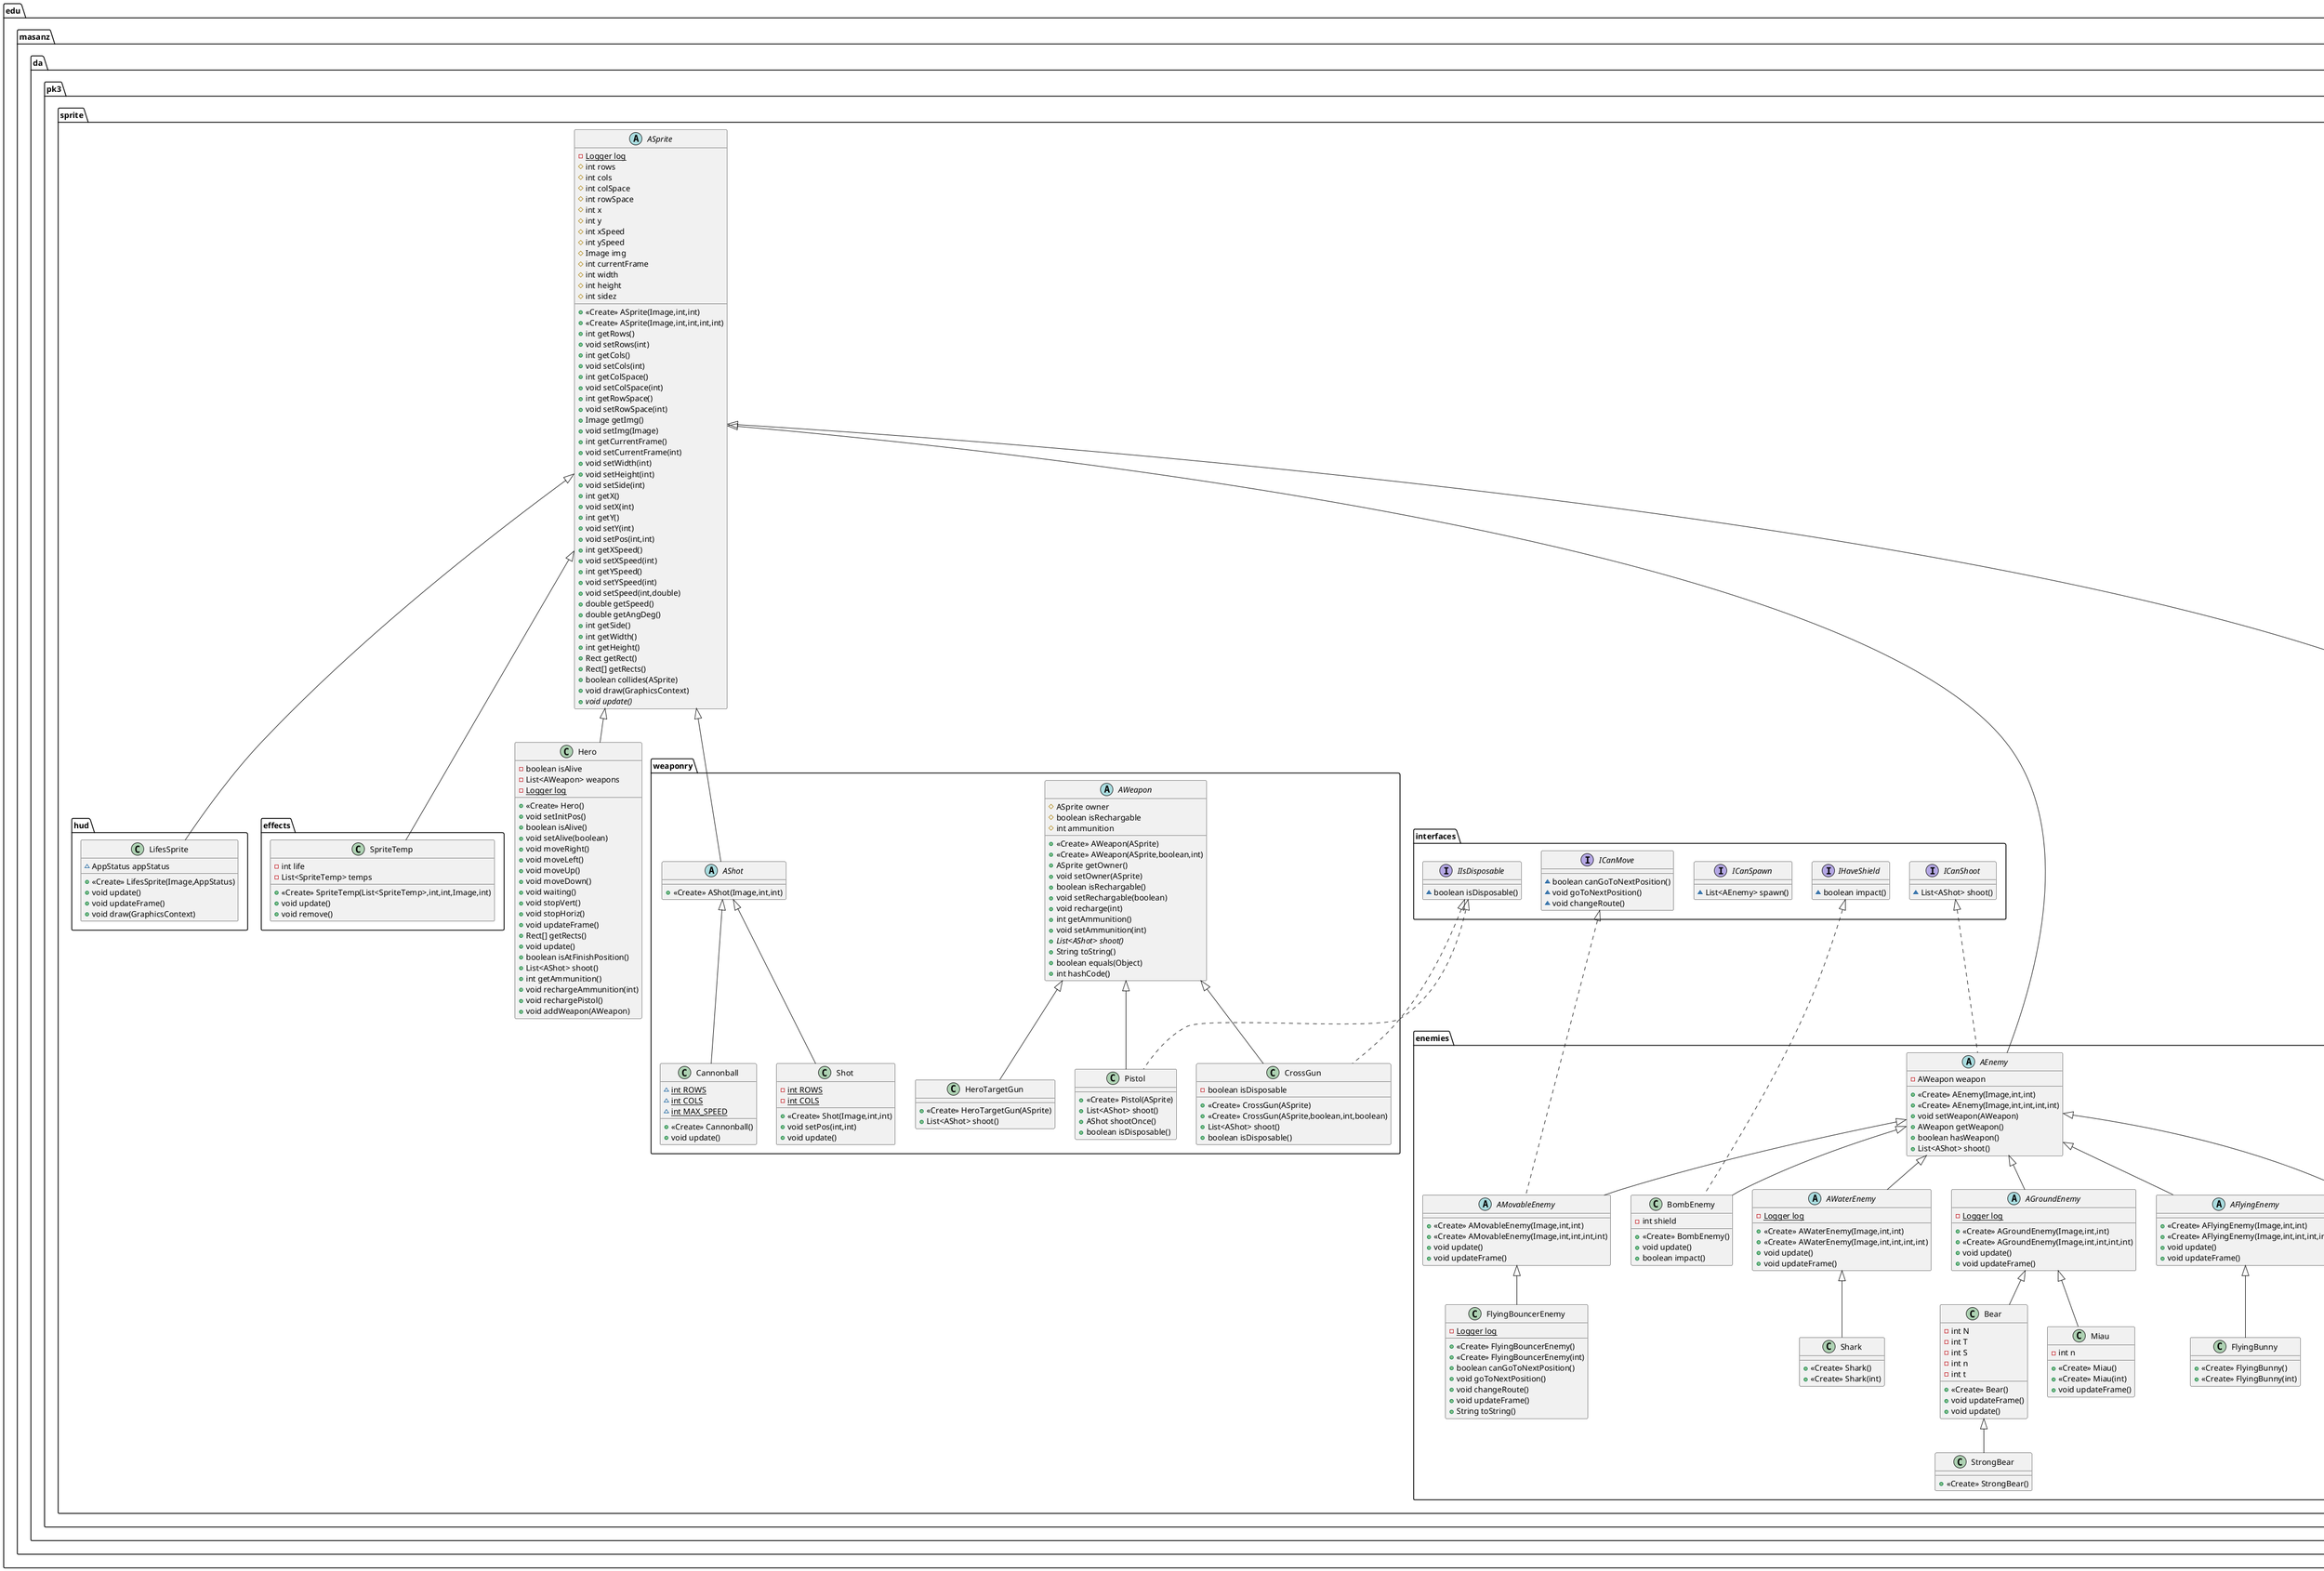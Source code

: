 @startuml

abstract class edu.masanz.da.pk3.sprite.ASprite {
- {static} Logger log
# int rows
# int cols
# int colSpace
# int rowSpace
# int x
# int y
# int xSpeed
# int ySpeed
# Image img
# int currentFrame
# int width
# int height
# int sidez
+ <<Create>> ASprite(Image,int,int)
+ <<Create>> ASprite(Image,int,int,int,int)
+ int getRows()
+ void setRows(int)
+ int getCols()
+ void setCols(int)
+ int getColSpace()
+ void setColSpace(int)
+ int getRowSpace()
+ void setRowSpace(int)
+ Image getImg()
+ void setImg(Image)
+ int getCurrentFrame()
+ void setCurrentFrame(int)
+ void setWidth(int)
+ void setHeight(int)
+ void setSide(int)
+ int getX()
+ void setX(int)
+ int getY()
+ void setY(int)
+ void setPos(int,int)
+ int getXSpeed()
+ void setXSpeed(int)
+ int getYSpeed()
+ void setYSpeed(int)
+ void setSpeed(int,double)
+ double getSpeed()
+ double getAngDeg()
+ int getSide()
+ int getWidth()
+ int getHeight()
+ Rect getRect()
+ Rect[] getRects()
+ boolean collides(ASprite)
+ void draw(GraphicsContext)
+ {abstract}void update()
}

abstract class edu.masanz.da.pk3.sprite.enemies.AEnemy {
- AWeapon weapon
+ <<Create>> AEnemy(Image,int,int)
+ <<Create>> AEnemy(Image,int,int,int,int)
+ void setWeapon(AWeapon)
+ AWeapon getWeapon()
+ boolean hasWeapon()
+ List<AShot> shoot()
}

class edu.masanz.da.pk3.sprite.items.LifeItem {
+ <<Create>> LifeItem()
+ void useItem()
+ void update()
}

class edu.masanz.da.pk3.sprite.weaponry.Shot {
- {static} int ROWS
- {static} int COLS
+ <<Create>> Shot(Image,int,int)
+ void setPos(int,int)
+ void update()
}


abstract class edu.masanz.da.pk3.sprite.items.AItem {
+ <<Create>> AItem(Image,int,int)
+ <<Create>> AItem(Image,int,int,int,int)
+ {abstract}void useItem()
}

class edu.masanz.da.pk3.sprite.enemies.StrongBear {
+ <<Create>> StrongBear()
}

class edu.masanz.da.pk3.sprite.enemies.FlyingBunny {
+ <<Create>> FlyingBunny()
+ <<Create>> FlyingBunny(int)
}

class edu.masanz.da.pk3.sprite.enemies.BombEnemy {
- int shield
+ <<Create>> BombEnemy()
+ void update()
+ boolean impact()
}


class edu.masanz.da.pk3.sprite.weaponry.CrossGun {
- boolean isDisposable
+ <<Create>> CrossGun(ASprite)
+ <<Create>> CrossGun(ASprite,boolean,int,boolean)
+ List<AShot> shoot()
+ boolean isDisposable()
}


abstract class edu.masanz.da.pk3.sprite.enemies.AFlyingEnemy {
+ <<Create>> AFlyingEnemy(Image,int,int)
+ <<Create>> AFlyingEnemy(Image,int,int,int,int)
+ void update()
+ void updateFrame()
}

abstract class edu.masanz.da.pk3.sprite.weaponry.AWeapon {
# ASprite owner
# boolean isRechargable
# int ammunition
+ <<Create>> AWeapon(ASprite)
+ <<Create>> AWeapon(ASprite,boolean,int)
+ ASprite getOwner()
+ void setOwner(ASprite)
+ boolean isRechargable()
+ void setRechargable(boolean)
+ void recharge(int)
+ int getAmmunition()
+ void setAmmunition(int)
+ {abstract}List<AShot> shoot()
+ String toString()
+ boolean equals(Object)
+ int hashCode()
}


class edu.masanz.da.pk3.sprite.weaponry.Cannonball {
~ {static} int ROWS
~ {static} int COLS
~ {static} int MAX_SPEED
+ <<Create>> Cannonball()
+ void update()
}

class edu.masanz.da.pk3.sprite.weaponry.Pistol {
+ <<Create>> Pistol(ASprite)
+ List<AShot> shoot()
+ AShot shootOnce()
+ boolean isDisposable()
}

class edu.masanz.da.pk3.sprite.items.CrossGunItem {
+ <<Create>> CrossGunItem()
+ void useItem()
+ void update()
}

class edu.masanz.da.pk3.sprite.enemies.Tower {
+ <<Create>> Tower()
+ void update()
+ void updateFrame()
}

class edu.masanz.da.pk3.sprite.Hero {
- boolean isAlive
- List<AWeapon> weapons
- {static} Logger log
+ <<Create>> Hero()
+ void setInitPos()
+ boolean isAlive()
+ void setAlive(boolean)
+ void moveRight()
+ void moveLeft()
+ void moveUp()
+ void moveDown()
+ void waiting()
+ void stopVert()
+ void stopHoriz()
+ void updateFrame()
+ Rect[] getRects()
+ void update()
+ boolean isAtFinishPosition()
+ List<AShot> shoot()
+ int getAmmunition()
+ void rechargeAmmunition(int)
+ void rechargePistol()
+ void addWeapon(AWeapon)
}

class edu.masanz.da.pk3.sprite.weaponry.HeroTargetGun {
+ <<Create>> HeroTargetGun(ASprite)
+ List<AShot> shoot()
}

abstract class edu.masanz.da.pk3.sprite.enemies.AWaterEnemy {
- {static} Logger log
+ <<Create>> AWaterEnemy(Image,int,int)
+ <<Create>> AWaterEnemy(Image,int,int,int,int)
+ void update()
+ void updateFrame()
}

abstract class edu.masanz.da.pk3.sprite.enemies.AMovableEnemy {
+ <<Create>> AMovableEnemy(Image,int,int)
+ <<Create>> AMovableEnemy(Image,int,int,int,int)
+ void update()
+ void updateFrame()
}

class edu.masanz.da.pk3.sprite.enemies.FlyingBouncerEnemy {
- {static} Logger log
+ <<Create>> FlyingBouncerEnemy()
+ <<Create>> FlyingBouncerEnemy(int)
+ boolean canGoToNextPosition()
+ void goToNextPosition()
+ void changeRoute()
+ void updateFrame()
+ String toString()
}


class edu.masanz.da.pk3.sprite.items.AmmunitionItem {
- int ammunition
+ <<Create>> AmmunitionItem(int)
+ void useItem()
+ void update()
}


abstract class edu.masanz.da.pk3.sprite.enemies.AGroundEnemy {
- {static} Logger log
+ <<Create>> AGroundEnemy(Image,int,int)
+ <<Create>> AGroundEnemy(Image,int,int,int,int)
+ void update()
+ void updateFrame()
}


class edu.masanz.da.pk3.sprite.hud.LifesSprite {
~ AppStatus appStatus
+ <<Create>> LifesSprite(Image,AppStatus)
+ void update()
+ void updateFrame()
+ void draw(GraphicsContext)
}


class edu.masanz.da.pk3.sprite.enemies.Bear {
- int N
- int T
- int S
- int n
- int t
+ <<Create>> Bear()
+ void updateFrame()
+ void update()
}


class edu.masanz.da.pk3.sprite.effects.SpriteTemp {
- int life
- List<SpriteTemp> temps
+ <<Create>> SpriteTemp(List<SpriteTemp>,int,int,Image,int)
+ void update()
+ void remove()
}


class edu.masanz.da.pk3.sprite.enemies.Miau {
- int n
+ <<Create>> Miau()
+ <<Create>> Miau(int)
+ void updateFrame()
}


class edu.masanz.da.pk3.sprite.enemies.Shark {
+ <<Create>> Shark()
+ <<Create>> Shark(int)
}


abstract class edu.masanz.da.pk3.sprite.weaponry.AShot {
+ <<Create>> AShot(Image,int,int)
}


interface edu.masanz.da.pk3.sprite.interfaces.IIsDisposable {
~ boolean isDisposable()
}

interface edu.masanz.da.pk3.sprite.interfaces.ICanShoot {
~ List<AShot> shoot()
}

interface edu.masanz.da.pk3.sprite.interfaces.ICanSpawn {
~ List<AEnemy> spawn()
}

interface edu.masanz.da.pk3.sprite.interfaces.IHaveShield {
~ boolean impact()
}

interface edu.masanz.da.pk3.sprite.interfaces.ICanMove {
~ boolean canGoToNextPosition()
~ void goToNextPosition()
~ void changeRoute()
}

edu.masanz.da.pk3.sprite.ASprite <|-- edu.masanz.da.pk3.sprite.Hero
edu.masanz.da.pk3.sprite.ASprite <|-- edu.masanz.da.pk3.sprite.enemies.AEnemy
edu.masanz.da.pk3.sprite.ASprite <|-- edu.masanz.da.pk3.sprite.weaponry.AShot
edu.masanz.da.pk3.sprite.ASprite <|-- edu.masanz.da.pk3.sprite.items.AItem
edu.masanz.da.pk3.sprite.ASprite <|-- edu.masanz.da.pk3.sprite.hud.LifesSprite
edu.masanz.da.pk3.sprite.ASprite <|-- edu.masanz.da.pk3.sprite.effects.SpriteTemp
edu.masanz.da.pk3.sprite.interfaces.IHaveShield <|.. edu.masanz.da.pk3.sprite.enemies.BombEnemy
edu.masanz.da.pk3.sprite.interfaces.IIsDisposable <|.. edu.masanz.da.pk3.sprite.weaponry.CrossGun
edu.masanz.da.pk3.sprite.interfaces.IIsDisposable <|.. edu.masanz.da.pk3.sprite.weaponry.Pistol
edu.masanz.da.pk3.sprite.interfaces.ICanShoot <|.. edu.masanz.da.pk3.sprite.enemies.AEnemy
edu.masanz.da.pk3.sprite.interfaces.ICanMove <|.. edu.masanz.da.pk3.sprite.enemies.AMovableEnemy
edu.masanz.da.pk3.sprite.items.AItem <|-- edu.masanz.da.pk3.sprite.items.LifeItem
edu.masanz.da.pk3.sprite.items.AItem <|-- edu.masanz.da.pk3.sprite.items.CrossGunItem
edu.masanz.da.pk3.sprite.items.AItem <|-- edu.masanz.da.pk3.sprite.items.AmmunitionItem
edu.masanz.da.pk3.sprite.enemies.Bear <|-- edu.masanz.da.pk3.sprite.enemies.StrongBear
edu.masanz.da.pk3.sprite.enemies.AFlyingEnemy <|-- edu.masanz.da.pk3.sprite.enemies.FlyingBunny
edu.masanz.da.pk3.sprite.enemies.AEnemy <|-- edu.masanz.da.pk3.sprite.enemies.BombEnemy
edu.masanz.da.pk3.sprite.enemies.AEnemy <|-- edu.masanz.da.pk3.sprite.enemies.AFlyingEnemy
edu.masanz.da.pk3.sprite.enemies.AEnemy <|-- edu.masanz.da.pk3.sprite.enemies.Tower
edu.masanz.da.pk3.sprite.enemies.AEnemy <|-- edu.masanz.da.pk3.sprite.enemies.AWaterEnemy
edu.masanz.da.pk3.sprite.enemies.AEnemy <|-- edu.masanz.da.pk3.sprite.enemies.AMovableEnemy
edu.masanz.da.pk3.sprite.enemies.AMovableEnemy <|-- edu.masanz.da.pk3.sprite.enemies.FlyingBouncerEnemy
edu.masanz.da.pk3.sprite.enemies.AEnemy <|-- edu.masanz.da.pk3.sprite.enemies.AGroundEnemy
edu.masanz.da.pk3.sprite.enemies.AGroundEnemy <|-- edu.masanz.da.pk3.sprite.enemies.Bear
edu.masanz.da.pk3.sprite.enemies.AGroundEnemy <|-- edu.masanz.da.pk3.sprite.enemies.Miau
edu.masanz.da.pk3.sprite.enemies.AWaterEnemy <|-- edu.masanz.da.pk3.sprite.enemies.Shark
edu.masanz.da.pk3.sprite.weaponry.AShot <|-- edu.masanz.da.pk3.sprite.weaponry.Shot
edu.masanz.da.pk3.sprite.weaponry.AWeapon <|-- edu.masanz.da.pk3.sprite.weaponry.CrossGun
edu.masanz.da.pk3.sprite.weaponry.AShot <|-- edu.masanz.da.pk3.sprite.weaponry.Cannonball
edu.masanz.da.pk3.sprite.weaponry.AWeapon <|-- edu.masanz.da.pk3.sprite.weaponry.Pistol
edu.masanz.da.pk3.sprite.weaponry.AWeapon <|-- edu.masanz.da.pk3.sprite.weaponry.HeroTargetGun
@enduml